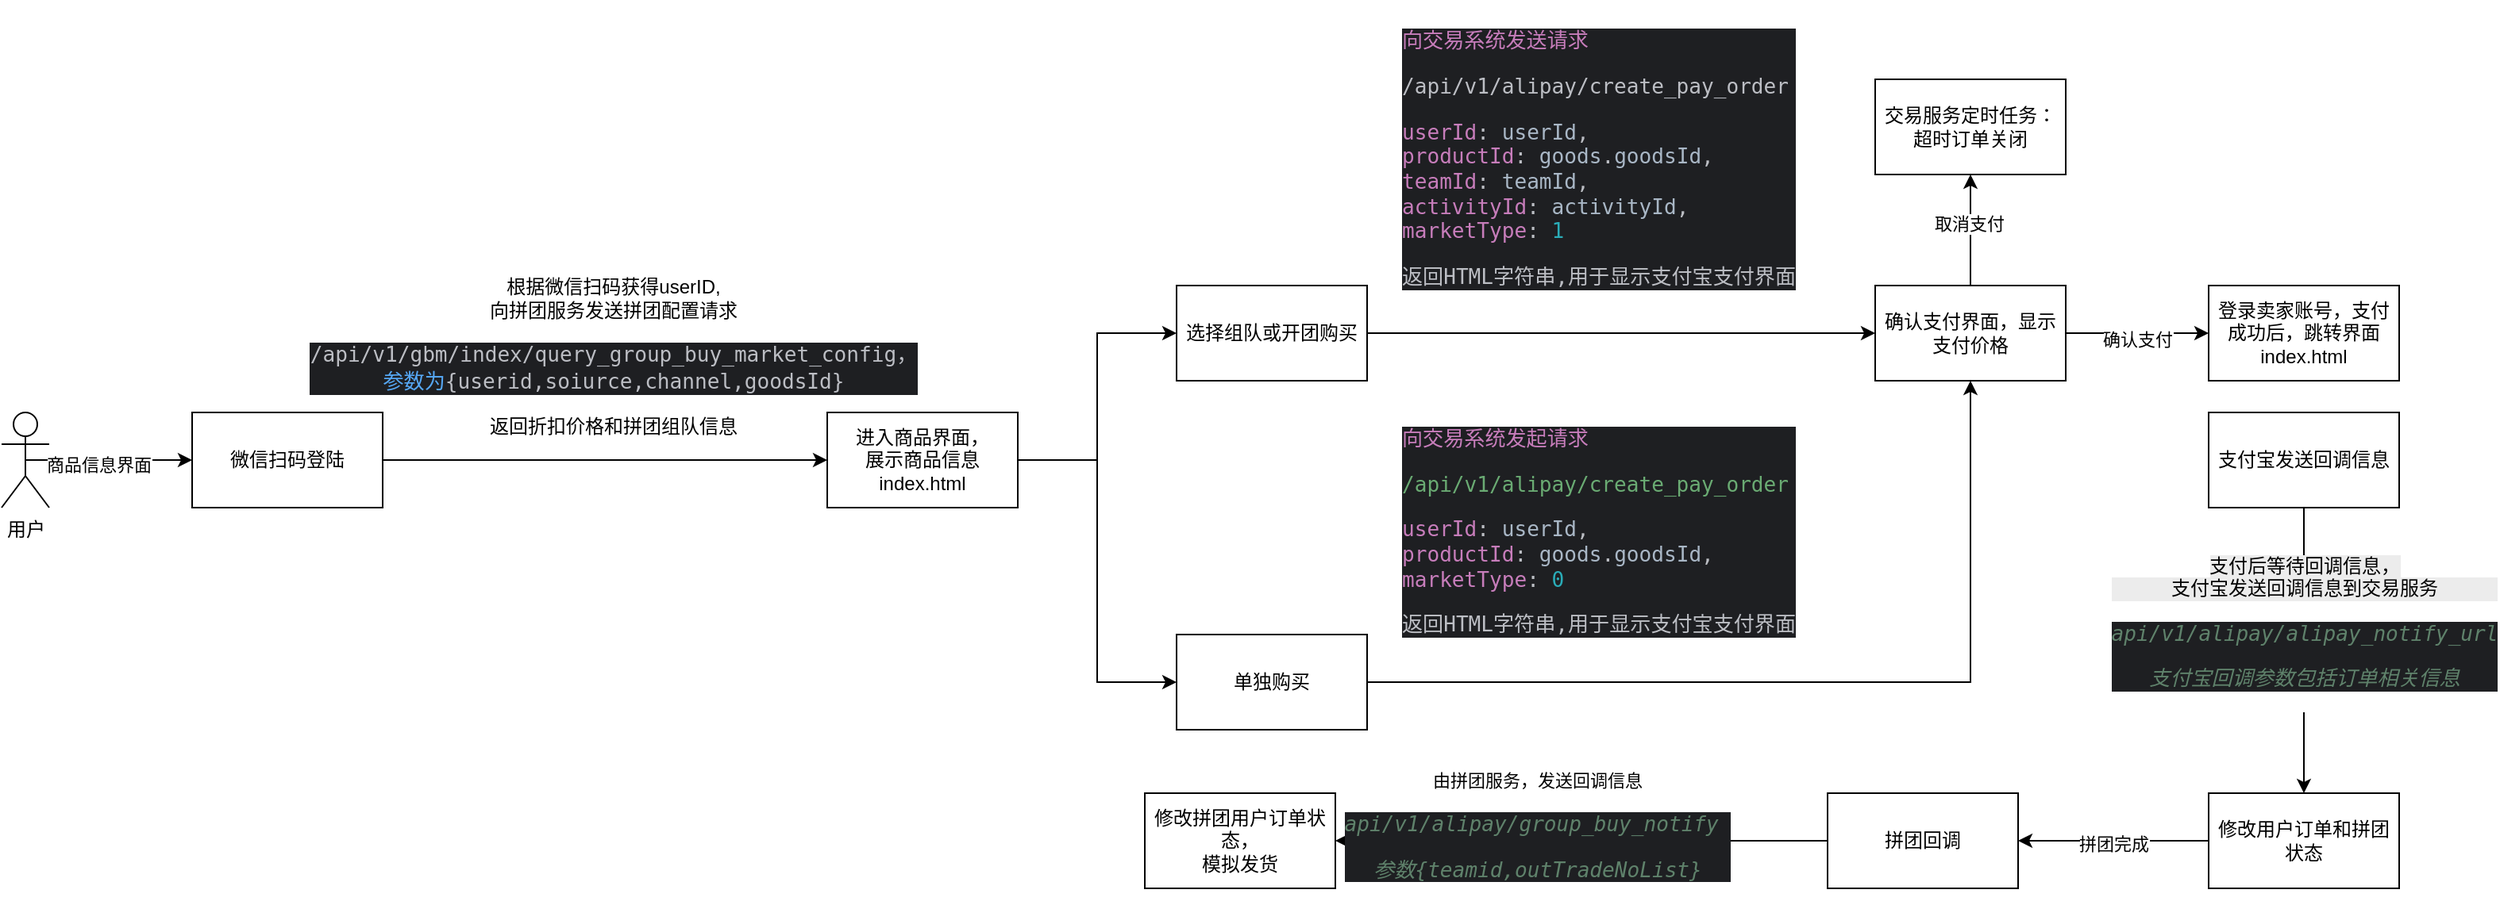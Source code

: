 <mxfile version="27.2.0">
  <diagram id="R2lEEEUBdFMjLlhIrx00" name="Page-1">
    <mxGraphModel dx="1418" dy="752" grid="1" gridSize="10" guides="1" tooltips="1" connect="1" arrows="1" fold="1" page="1" pageScale="1" pageWidth="850" pageHeight="1100" math="0" shadow="0" extFonts="Permanent Marker^https://fonts.googleapis.com/css?family=Permanent+Marker">
      <root>
        <mxCell id="0" />
        <mxCell id="1" parent="0" />
        <mxCell id="Umt8qjXu04HkU_3NXS48-8" style="edgeStyle=orthogonalEdgeStyle;rounded=0;orthogonalLoop=1;jettySize=auto;html=1;exitX=0.5;exitY=0.5;exitDx=0;exitDy=0;exitPerimeter=0;entryX=0;entryY=0.5;entryDx=0;entryDy=0;" edge="1" parent="1" source="Umt8qjXu04HkU_3NXS48-1" target="Umt8qjXu04HkU_3NXS48-7">
          <mxGeometry relative="1" as="geometry" />
        </mxCell>
        <mxCell id="Umt8qjXu04HkU_3NXS48-9" value="商品信息界面" style="edgeLabel;html=1;align=center;verticalAlign=middle;resizable=0;points=[];" vertex="1" connectable="0" parent="Umt8qjXu04HkU_3NXS48-8">
          <mxGeometry x="-0.124" y="-3" relative="1" as="geometry">
            <mxPoint as="offset" />
          </mxGeometry>
        </mxCell>
        <mxCell id="Umt8qjXu04HkU_3NXS48-1" value="用户&lt;div&gt;&lt;br&gt;&lt;/div&gt;" style="shape=umlActor;verticalLabelPosition=bottom;verticalAlign=top;html=1;outlineConnect=0;" vertex="1" parent="1">
          <mxGeometry x="20" y="350" width="30" height="60" as="geometry" />
        </mxCell>
        <mxCell id="Umt8qjXu04HkU_3NXS48-12" style="edgeStyle=orthogonalEdgeStyle;rounded=0;orthogonalLoop=1;jettySize=auto;html=1;exitX=1;exitY=0.5;exitDx=0;exitDy=0;entryX=0;entryY=0.5;entryDx=0;entryDy=0;" edge="1" parent="1" source="Umt8qjXu04HkU_3NXS48-7" target="Umt8qjXu04HkU_3NXS48-10">
          <mxGeometry relative="1" as="geometry" />
        </mxCell>
        <mxCell id="Umt8qjXu04HkU_3NXS48-7" value="微信扫码登陆" style="rounded=0;whiteSpace=wrap;html=1;" vertex="1" parent="1">
          <mxGeometry x="140" y="350" width="120" height="60" as="geometry" />
        </mxCell>
        <mxCell id="Umt8qjXu04HkU_3NXS48-16" style="edgeStyle=orthogonalEdgeStyle;rounded=0;orthogonalLoop=1;jettySize=auto;html=1;exitX=1;exitY=0.5;exitDx=0;exitDy=0;entryX=0;entryY=0.5;entryDx=0;entryDy=0;" edge="1" parent="1" source="Umt8qjXu04HkU_3NXS48-10" target="Umt8qjXu04HkU_3NXS48-14">
          <mxGeometry relative="1" as="geometry" />
        </mxCell>
        <mxCell id="Umt8qjXu04HkU_3NXS48-17" style="edgeStyle=orthogonalEdgeStyle;rounded=0;orthogonalLoop=1;jettySize=auto;html=1;exitX=1;exitY=0.5;exitDx=0;exitDy=0;entryX=0;entryY=0.5;entryDx=0;entryDy=0;" edge="1" parent="1" source="Umt8qjXu04HkU_3NXS48-10" target="Umt8qjXu04HkU_3NXS48-15">
          <mxGeometry relative="1" as="geometry">
            <Array as="points">
              <mxPoint x="710" y="380" />
              <mxPoint x="710" y="520" />
              <mxPoint x="760" y="520" />
            </Array>
          </mxGeometry>
        </mxCell>
        <mxCell id="Umt8qjXu04HkU_3NXS48-10" value="进入商品界面，&lt;div&gt;展示商品信息index.html&lt;/div&gt;" style="rounded=0;whiteSpace=wrap;html=1;" vertex="1" parent="1">
          <mxGeometry x="540" y="350" width="120" height="60" as="geometry" />
        </mxCell>
        <mxCell id="Umt8qjXu04HkU_3NXS48-13" value="&lt;span style=&quot;text-wrap-mode: wrap;&quot;&gt;根据微信扫码获得userID,&lt;/span&gt;&lt;div&gt;&lt;span style=&quot;text-wrap-mode: wrap;&quot;&gt;向拼团服务发送拼团配置请求&lt;/span&gt;&lt;/div&gt;&lt;div&gt;&lt;div style=&quot;background-color:#1e1f22;color:#bcbec4&quot;&gt;&lt;pre style=&quot;font-family:&#39;JetBrains Mono&#39;,monospace;font-size:9.8pt;&quot;&gt;/api/v1/gbm/index/query_group_buy_market_config&lt;span style=&quot;font-family:&#39;Courier New&#39;,monospace;&quot;&gt;，&lt;br&gt;&lt;/span&gt;&lt;span style=&quot;color:#56a8f5;font-family:&#39;Courier New&#39;,monospace;&quot;&gt;参数为&lt;/span&gt;{userid,soiurce,channel,goodsId}&lt;/pre&gt;&lt;/div&gt;&lt;/div&gt;&lt;div&gt;&lt;span style=&quot;text-wrap-mode: wrap;&quot;&gt;返回折扣价格和拼团组队信息&lt;/span&gt;&lt;/div&gt;" style="text;html=1;align=center;verticalAlign=middle;resizable=0;points=[];autosize=1;strokeColor=none;fillColor=none;" vertex="1" parent="1">
          <mxGeometry x="220" y="255" width="370" height="120" as="geometry" />
        </mxCell>
        <mxCell id="Umt8qjXu04HkU_3NXS48-19" style="edgeStyle=orthogonalEdgeStyle;rounded=0;orthogonalLoop=1;jettySize=auto;html=1;exitX=1;exitY=0.5;exitDx=0;exitDy=0;entryX=0;entryY=0.5;entryDx=0;entryDy=0;" edge="1" parent="1" source="Umt8qjXu04HkU_3NXS48-14" target="Umt8qjXu04HkU_3NXS48-18">
          <mxGeometry relative="1" as="geometry" />
        </mxCell>
        <mxCell id="Umt8qjXu04HkU_3NXS48-14" value="选择组队或开团购买" style="rounded=0;whiteSpace=wrap;html=1;" vertex="1" parent="1">
          <mxGeometry x="760" y="270" width="120" height="60" as="geometry" />
        </mxCell>
        <mxCell id="Umt8qjXu04HkU_3NXS48-22" style="edgeStyle=orthogonalEdgeStyle;rounded=0;orthogonalLoop=1;jettySize=auto;html=1;exitX=1;exitY=0.5;exitDx=0;exitDy=0;entryX=0.5;entryY=1;entryDx=0;entryDy=0;" edge="1" parent="1" source="Umt8qjXu04HkU_3NXS48-15" target="Umt8qjXu04HkU_3NXS48-18">
          <mxGeometry relative="1" as="geometry">
            <mxPoint x="1155" y="520" as="targetPoint" />
          </mxGeometry>
        </mxCell>
        <mxCell id="Umt8qjXu04HkU_3NXS48-15" value="单独购买" style="rounded=0;whiteSpace=wrap;html=1;" vertex="1" parent="1">
          <mxGeometry x="760" y="490" width="120" height="60" as="geometry" />
        </mxCell>
        <mxCell id="Umt8qjXu04HkU_3NXS48-25" style="edgeStyle=orthogonalEdgeStyle;rounded=0;orthogonalLoop=1;jettySize=auto;html=1;exitX=0.5;exitY=0;exitDx=0;exitDy=0;" edge="1" parent="1" source="Umt8qjXu04HkU_3NXS48-18" target="Umt8qjXu04HkU_3NXS48-24">
          <mxGeometry relative="1" as="geometry" />
        </mxCell>
        <mxCell id="Umt8qjXu04HkU_3NXS48-26" value="取消支付" style="edgeLabel;html=1;align=center;verticalAlign=middle;resizable=0;points=[];" vertex="1" connectable="0" parent="Umt8qjXu04HkU_3NXS48-25">
          <mxGeometry x="0.114" y="1" relative="1" as="geometry">
            <mxPoint as="offset" />
          </mxGeometry>
        </mxCell>
        <mxCell id="Umt8qjXu04HkU_3NXS48-28" style="edgeStyle=orthogonalEdgeStyle;rounded=0;orthogonalLoop=1;jettySize=auto;html=1;exitX=1;exitY=0.5;exitDx=0;exitDy=0;entryX=0;entryY=0.5;entryDx=0;entryDy=0;" edge="1" parent="1" source="Umt8qjXu04HkU_3NXS48-18" target="Umt8qjXu04HkU_3NXS48-27">
          <mxGeometry relative="1" as="geometry" />
        </mxCell>
        <mxCell id="Umt8qjXu04HkU_3NXS48-29" value="确认支付" style="edgeLabel;html=1;align=center;verticalAlign=middle;resizable=0;points=[];" vertex="1" connectable="0" parent="Umt8qjXu04HkU_3NXS48-28">
          <mxGeometry y="-4" relative="1" as="geometry">
            <mxPoint as="offset" />
          </mxGeometry>
        </mxCell>
        <mxCell id="Umt8qjXu04HkU_3NXS48-18" value="确认支付界面，显示支付价格" style="rounded=0;whiteSpace=wrap;html=1;" vertex="1" parent="1">
          <mxGeometry x="1200" y="270" width="120" height="60" as="geometry" />
        </mxCell>
        <mxCell id="Umt8qjXu04HkU_3NXS48-20" value="&lt;div style=&quot;background-color: rgb(30, 31, 34); color: rgb(188, 190, 196);&quot;&gt;&lt;pre style=&quot;font-family:&#39;JetBrains Mono&#39;,monospace;font-size:9.8pt;&quot;&gt;&lt;span style=&quot;color: rgb(199, 125, 187);&quot;&gt;向交易系统发送请求&lt;/span&gt;&lt;/pre&gt;&lt;pre style=&quot;font-family:&#39;JetBrains Mono&#39;,monospace;font-size:9.8pt;&quot;&gt;/api/v1/alipay/create_pay_order&lt;/pre&gt;&lt;pre style=&quot;font-family:&#39;JetBrains Mono&#39;,monospace;font-size:9.8pt;&quot;&gt;&lt;span style=&quot;color: rgb(199, 125, 187);&quot;&gt;userId&lt;/span&gt;: &lt;span style=&quot;color: rgb(169, 183, 198);&quot;&gt;userId&lt;/span&gt;,&lt;br&gt;&lt;span style=&quot;color: rgb(199, 125, 187);&quot;&gt;productId&lt;/span&gt;: &lt;span style=&quot;color: rgb(169, 183, 198);&quot;&gt;goods&lt;/span&gt;.&lt;span style=&quot;color: rgb(169, 183, 198);&quot;&gt;goodsId&lt;/span&gt;,&lt;br&gt;&lt;span style=&quot;color: rgb(199, 125, 187);&quot;&gt;teamId&lt;/span&gt;: &lt;span style=&quot;color: rgb(169, 183, 198);&quot;&gt;teamId&lt;/span&gt;,&lt;br&gt;&lt;span style=&quot;color: rgb(199, 125, 187);&quot;&gt;activityId&lt;/span&gt;: &lt;span style=&quot;color: rgb(169, 183, 198);&quot;&gt;activityId&lt;/span&gt;,&lt;br&gt;&lt;span style=&quot;color: rgb(199, 125, 187);&quot;&gt;marketType&lt;/span&gt;: &lt;span style=&quot;color: rgb(42, 172, 184);&quot;&gt;1&lt;/span&gt;&lt;/pre&gt;&lt;pre style=&quot;font-family:&#39;JetBrains Mono&#39;,monospace;font-size:9.8pt;&quot;&gt;返回HTML字符串,用于显示支付宝支付界面&lt;/pre&gt;&lt;/div&gt;" style="text;html=1;align=left;verticalAlign=middle;resizable=0;points=[];autosize=1;strokeColor=none;fillColor=none;" vertex="1" parent="1">
          <mxGeometry x="900" y="90" width="280" height="200" as="geometry" />
        </mxCell>
        <mxCell id="Umt8qjXu04HkU_3NXS48-23" value="&lt;div style=&quot;background-color: rgb(30, 31, 34); color: rgb(188, 190, 196);&quot;&gt;&lt;pre style=&quot;font-family:&#39;JetBrains Mono&#39;,monospace;font-size:9.8pt;&quot;&gt;&lt;span style=&quot;color: rgb(199, 125, 187);&quot;&gt;向交易系统发起请求&lt;/span&gt;&lt;/pre&gt;&lt;pre style=&quot;font-family:&#39;JetBrains Mono&#39;,monospace;font-size:9.8pt;&quot;&gt;&lt;div&gt;&lt;pre style=&quot;font-family:&#39;JetBrains Mono&#39;,monospace;font-size:9.8pt;&quot;&gt;&lt;span style=&quot;color: rgb(106, 171, 115);&quot;&gt;/api/v1/alipay/create_pay_order&lt;/span&gt;&lt;/pre&gt;&lt;/div&gt;&lt;/pre&gt;&lt;pre style=&quot;font-family:&#39;JetBrains Mono&#39;,monospace;font-size:9.8pt;&quot;&gt;&lt;span style=&quot;color: rgb(199, 125, 187);&quot;&gt;userId&lt;/span&gt;: &lt;span style=&quot;color: rgb(169, 183, 198);&quot;&gt;userId&lt;/span&gt;,&lt;br&gt;&lt;div style=&quot;&quot;&gt;&lt;span style=&quot;font-size: 9.8pt; white-space-collapse: collapse; color: rgb(199, 125, 187);&quot;&gt;productId&lt;/span&gt;&lt;span style=&quot;font-size: 9.8pt; white-space-collapse: collapse;&quot;&gt;: &lt;/span&gt;&lt;span style=&quot;font-size: 9.8pt; white-space-collapse: collapse; color: rgb(169, 183, 198);&quot;&gt;goods&lt;/span&gt;&lt;span style=&quot;font-size: 9.8pt; white-space-collapse: collapse;&quot;&gt;.&lt;/span&gt;&lt;span style=&quot;font-size: 9.8pt; white-space-collapse: collapse; color: rgb(169, 183, 198);&quot;&gt;goodsId&lt;/span&gt;&lt;span style=&quot;font-size: 9.8pt; white-space-collapse: collapse;&quot;&gt;,&lt;/span&gt;&lt;/div&gt;&lt;span style=&quot;color: rgb(199, 125, 187);&quot;&gt;marketType&lt;/span&gt;: &lt;span style=&quot;color: rgb(42, 172, 184);&quot;&gt;0&lt;/span&gt;&lt;/pre&gt;&lt;pre style=&quot;font-family:&#39;JetBrains Mono&#39;,monospace;font-size:9.8pt;&quot;&gt;&lt;pre style=&quot;font-family: &amp;quot;JetBrains Mono&amp;quot;, monospace; font-size: 9.8pt;&quot;&gt;返回HTML字符串,用于显示支付宝支付界面&lt;/pre&gt;&lt;/pre&gt;&lt;/div&gt;" style="text;html=1;align=left;verticalAlign=middle;resizable=0;points=[];autosize=1;strokeColor=none;fillColor=none;" vertex="1" parent="1">
          <mxGeometry x="900" y="340" width="280" height="170" as="geometry" />
        </mxCell>
        <mxCell id="Umt8qjXu04HkU_3NXS48-24" value="交易服务定时任务：超时订单关闭" style="rounded=0;whiteSpace=wrap;html=1;" vertex="1" parent="1">
          <mxGeometry x="1200" y="140" width="120" height="60" as="geometry" />
        </mxCell>
        <mxCell id="Umt8qjXu04HkU_3NXS48-27" value="登录卖家账号，支付成功后，跳转界面index.html" style="rounded=0;whiteSpace=wrap;html=1;" vertex="1" parent="1">
          <mxGeometry x="1410" y="270" width="120" height="60" as="geometry" />
        </mxCell>
        <mxCell id="Umt8qjXu04HkU_3NXS48-32" style="edgeStyle=orthogonalEdgeStyle;rounded=0;orthogonalLoop=1;jettySize=auto;html=1;exitX=0.5;exitY=1;exitDx=0;exitDy=0;" edge="1" parent="1" source="Umt8qjXu04HkU_3NXS48-30" target="Umt8qjXu04HkU_3NXS48-31">
          <mxGeometry relative="1" as="geometry" />
        </mxCell>
        <mxCell id="Umt8qjXu04HkU_3NXS48-33" value="&lt;span style=&quot;font-size: 12px; text-wrap-mode: wrap; background-color: rgb(236, 236, 236);&quot;&gt;支付后等待回调信息，&lt;/span&gt;&lt;div style=&quot;font-size: 12px; text-wrap-mode: wrap; background-color: rgb(236, 236, 236);&quot;&gt;支付宝发送回调信息到交易服务&lt;/div&gt;&lt;div style=&quot;font-size: 12px; text-wrap-mode: wrap; background-color: rgb(236, 236, 236);&quot;&gt;&lt;div style=&quot;background-color: rgb(30, 31, 34); color: rgb(188, 190, 196);&quot;&gt;&lt;pre style=&quot;font-family: &amp;quot;JetBrains Mono&amp;quot;, monospace; font-size: 9.8pt;&quot;&gt;&lt;span style=&quot;color: rgb(95, 130, 107); font-style: italic;&quot;&gt;api/v1/alipay/alipay_notify_url&lt;/span&gt;&lt;/pre&gt;&lt;pre style=&quot;font-family: &amp;quot;JetBrains Mono&amp;quot;, monospace; font-size: 9.8pt;&quot;&gt;&lt;span style=&quot;color: rgb(95, 130, 107); font-style: italic;&quot;&gt;支付宝回调参数包括订单相关信息&lt;/span&gt;&lt;/pre&gt;&lt;/div&gt;&lt;/div&gt;" style="edgeLabel;html=1;align=center;verticalAlign=middle;resizable=0;points=[];" vertex="1" connectable="0" parent="Umt8qjXu04HkU_3NXS48-32">
          <mxGeometry x="-0.12" relative="1" as="geometry">
            <mxPoint as="offset" />
          </mxGeometry>
        </mxCell>
        <mxCell id="Umt8qjXu04HkU_3NXS48-30" value="支付宝发送回调信息" style="rounded=0;whiteSpace=wrap;html=1;" vertex="1" parent="1">
          <mxGeometry x="1410" y="350" width="120" height="60" as="geometry" />
        </mxCell>
        <mxCell id="Umt8qjXu04HkU_3NXS48-39" style="edgeStyle=orthogonalEdgeStyle;rounded=0;orthogonalLoop=1;jettySize=auto;html=1;exitX=0;exitY=0.5;exitDx=0;exitDy=0;entryX=1;entryY=0.5;entryDx=0;entryDy=0;" edge="1" parent="1" source="Umt8qjXu04HkU_3NXS48-31" target="Umt8qjXu04HkU_3NXS48-34">
          <mxGeometry relative="1" as="geometry" />
        </mxCell>
        <mxCell id="Umt8qjXu04HkU_3NXS48-40" value="拼团完成" style="edgeLabel;html=1;align=center;verticalAlign=middle;resizable=0;points=[];" vertex="1" connectable="0" parent="Umt8qjXu04HkU_3NXS48-39">
          <mxGeometry y="2" relative="1" as="geometry">
            <mxPoint as="offset" />
          </mxGeometry>
        </mxCell>
        <mxCell id="Umt8qjXu04HkU_3NXS48-31" value="修改用户订单和拼团状态" style="rounded=0;whiteSpace=wrap;html=1;" vertex="1" parent="1">
          <mxGeometry x="1410" y="590" width="120" height="60" as="geometry" />
        </mxCell>
        <mxCell id="Umt8qjXu04HkU_3NXS48-41" style="edgeStyle=orthogonalEdgeStyle;rounded=0;orthogonalLoop=1;jettySize=auto;html=1;exitX=0;exitY=0.5;exitDx=0;exitDy=0;entryX=1;entryY=0.5;entryDx=0;entryDy=0;" edge="1" parent="1" source="Umt8qjXu04HkU_3NXS48-34" target="Umt8qjXu04HkU_3NXS48-37">
          <mxGeometry relative="1" as="geometry" />
        </mxCell>
        <mxCell id="Umt8qjXu04HkU_3NXS48-42" value="由拼团服务，发送回调信息&lt;div&gt;&lt;div style=&quot;background-color: rgb(30, 31, 34);&quot;&gt;&lt;pre style=&quot;color: rgb(188, 190, 196); font-family: &amp;quot;JetBrains Mono&amp;quot;, monospace; font-size: 9.8pt;&quot;&gt;&lt;span style=&quot;color:#5f826b;font-style:italic;&quot;&gt;api/v1/alipay/group_buy_notify &lt;/span&gt;&lt;/pre&gt;&lt;pre style=&quot;font-family: &amp;quot;JetBrains Mono&amp;quot;, monospace; font-size: 9.8pt;&quot;&gt;&lt;font color=&quot;#5f826b&quot;&gt;&lt;i&gt;参数{teamid,outTradeNoList}&lt;/i&gt;&lt;/font&gt;&lt;/pre&gt;&lt;/div&gt;&lt;/div&gt;" style="edgeLabel;html=1;align=center;verticalAlign=middle;resizable=0;points=[];" vertex="1" connectable="0" parent="Umt8qjXu04HkU_3NXS48-41">
          <mxGeometry x="0.181" y="-3" relative="1" as="geometry">
            <mxPoint as="offset" />
          </mxGeometry>
        </mxCell>
        <mxCell id="Umt8qjXu04HkU_3NXS48-34" value="拼团回调" style="rounded=0;whiteSpace=wrap;html=1;" vertex="1" parent="1">
          <mxGeometry x="1170" y="590" width="120" height="60" as="geometry" />
        </mxCell>
        <mxCell id="Umt8qjXu04HkU_3NXS48-37" value="修改拼团用户订单状态，&lt;div&gt;模拟发货&lt;/div&gt;" style="rounded=0;whiteSpace=wrap;html=1;" vertex="1" parent="1">
          <mxGeometry x="740" y="590" width="120" height="60" as="geometry" />
        </mxCell>
      </root>
    </mxGraphModel>
  </diagram>
</mxfile>

